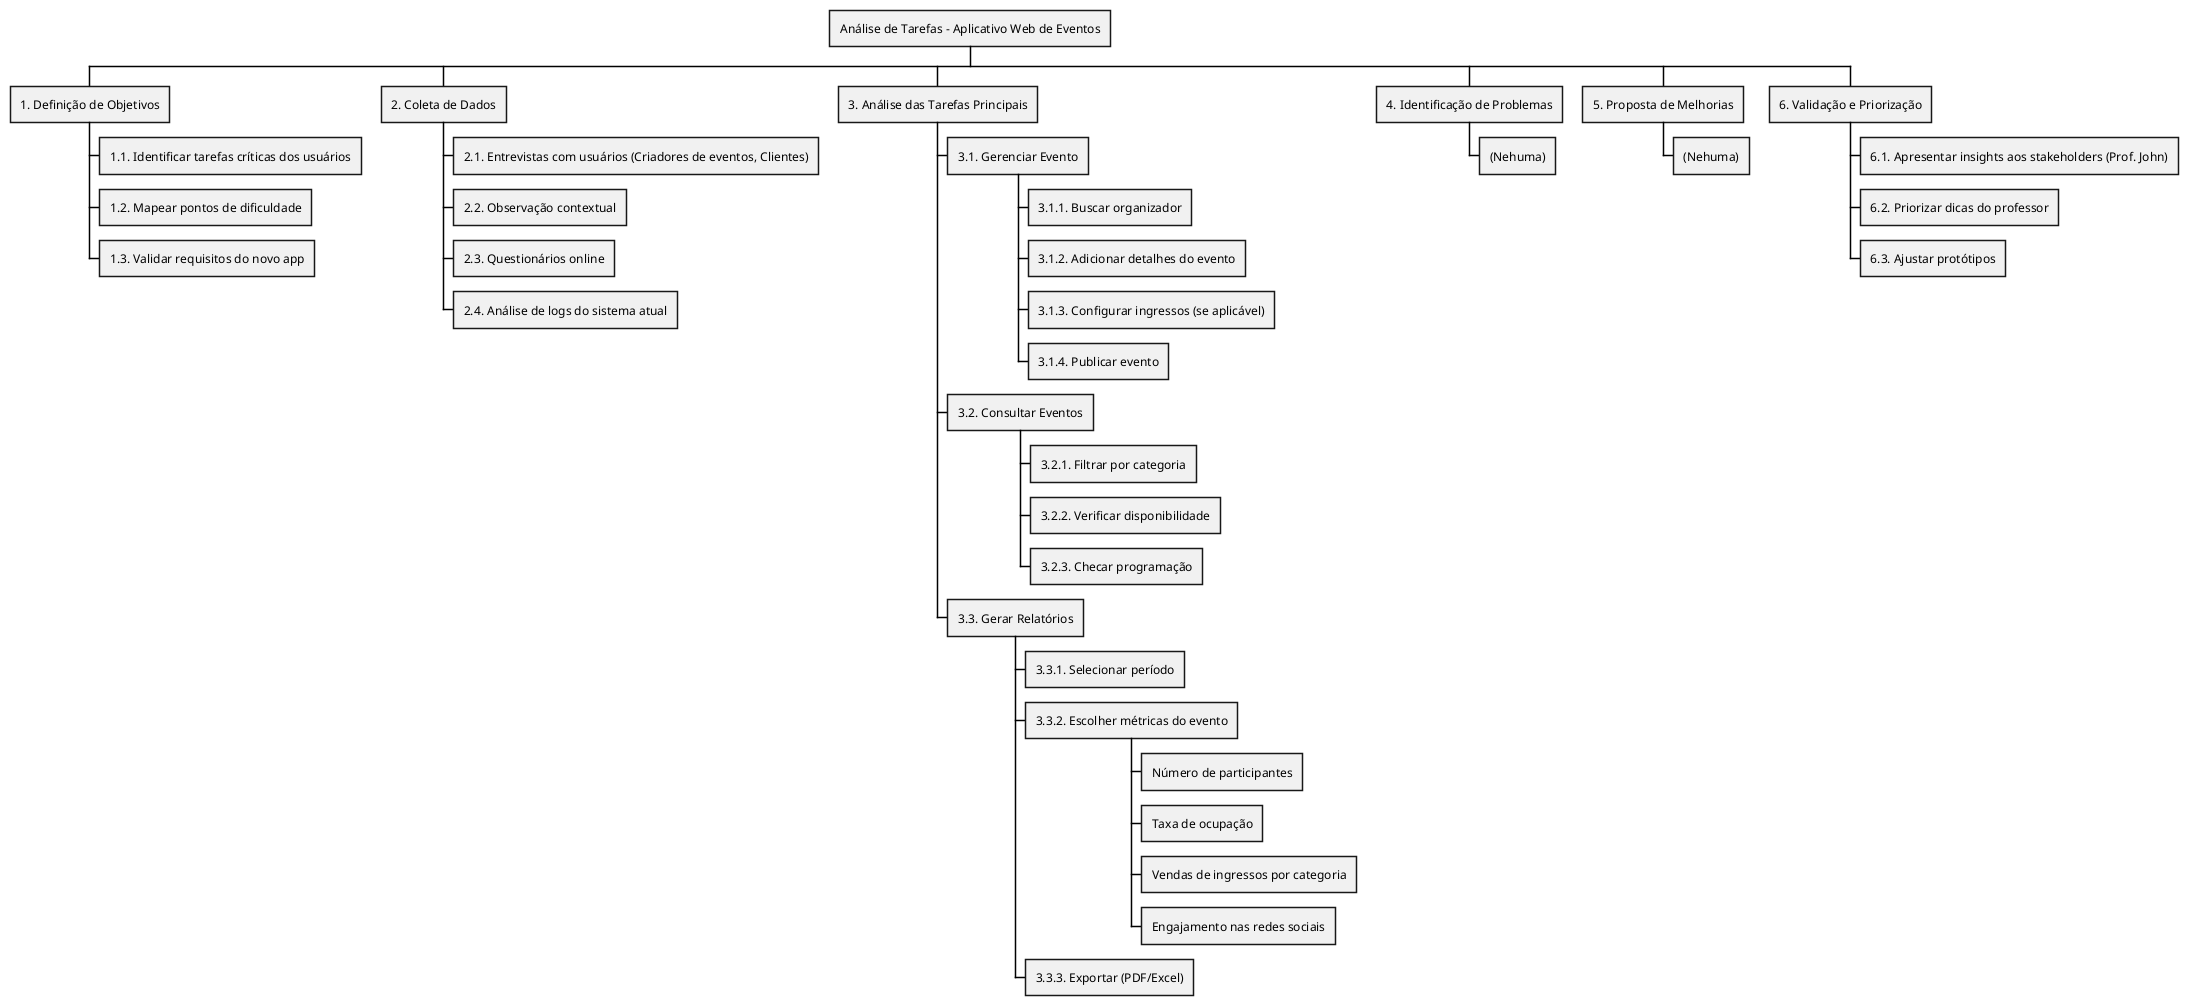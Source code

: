 @startwbs
skinparam monochrome true
skinparam shadowing false
skinparam ArrowColor #000000
skinparam BackgroundColor #FFFFFF

* Análise de Tarefas - Aplicativo Web de Eventos
** 1. Definição de Objetivos
*** 1.1. Identificar tarefas críticas dos usuários
*** 1.2. Mapear pontos de dificuldade
*** 1.3. Validar requisitos do novo app
** 2. Coleta de Dados
*** 2.1. Entrevistas com usuários (Criadores de eventos, Clientes)
*** 2.2. Observação contextual
*** 2.3. Questionários online
*** 2.4. Análise de logs do sistema atual
** 3. Análise das Tarefas Principais
*** 3.1. Gerenciar Evento
**** 3.1.1. Buscar organizador
**** 3.1.2. Adicionar detalhes do evento
**** 3.1.3. Configurar ingressos (se aplicável)
**** 3.1.4. Publicar evento
*** 3.2. Consultar Eventos
**** 3.2.1. Filtrar por categoria
**** 3.2.2. Verificar disponibilidade
**** 3.2.3. Checar programação
*** 3.3. Gerar Relatórios
**** 3.3.1. Selecionar período
**** 3.3.2. Escolher métricas do evento
***** Número de participantes
***** Taxa de ocupação
***** Vendas de ingressos por categoria
***** Engajamento nas redes sociais
**** 3.3.3. Exportar (PDF/Excel)
** 4. Identificação de Problemas
*** (Nehuma)
** 5. Proposta de Melhorias
*** (Nehuma)
** 6. Validação e Priorização
*** 6.1. Apresentar insights aos stakeholders (Prof. John)
*** 6.2. Priorizar dicas do professor
*** 6.3. Ajustar protótipos
@endwbs


aa
